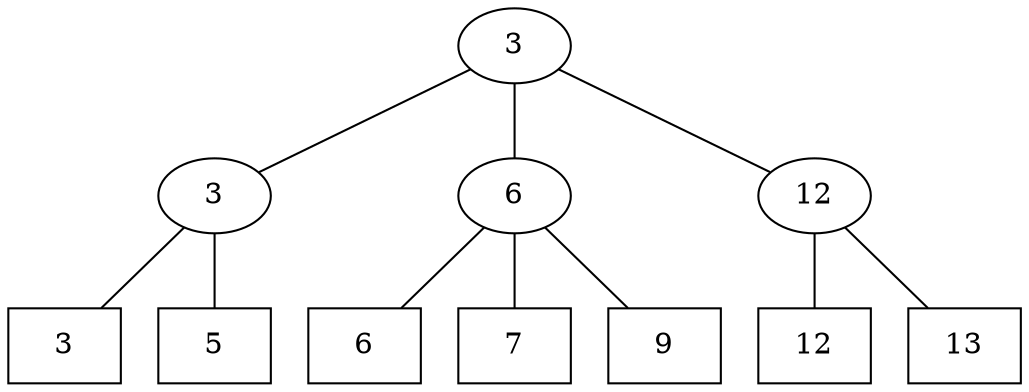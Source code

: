 digraph Tree {
  ordering=out;
  edge [dir="none"];
  root [label="3"];
  a [label="3"];
  b [label="6"];
  c [label="12"];
  node [shape="box"];
  root -> a;
  root -> b;
  root -> c;
  a -> 3;
  a -> 5;
  b -> 6;
  b -> 7;
  b -> 9;
  c -> 12;
  c -> 13;
}
